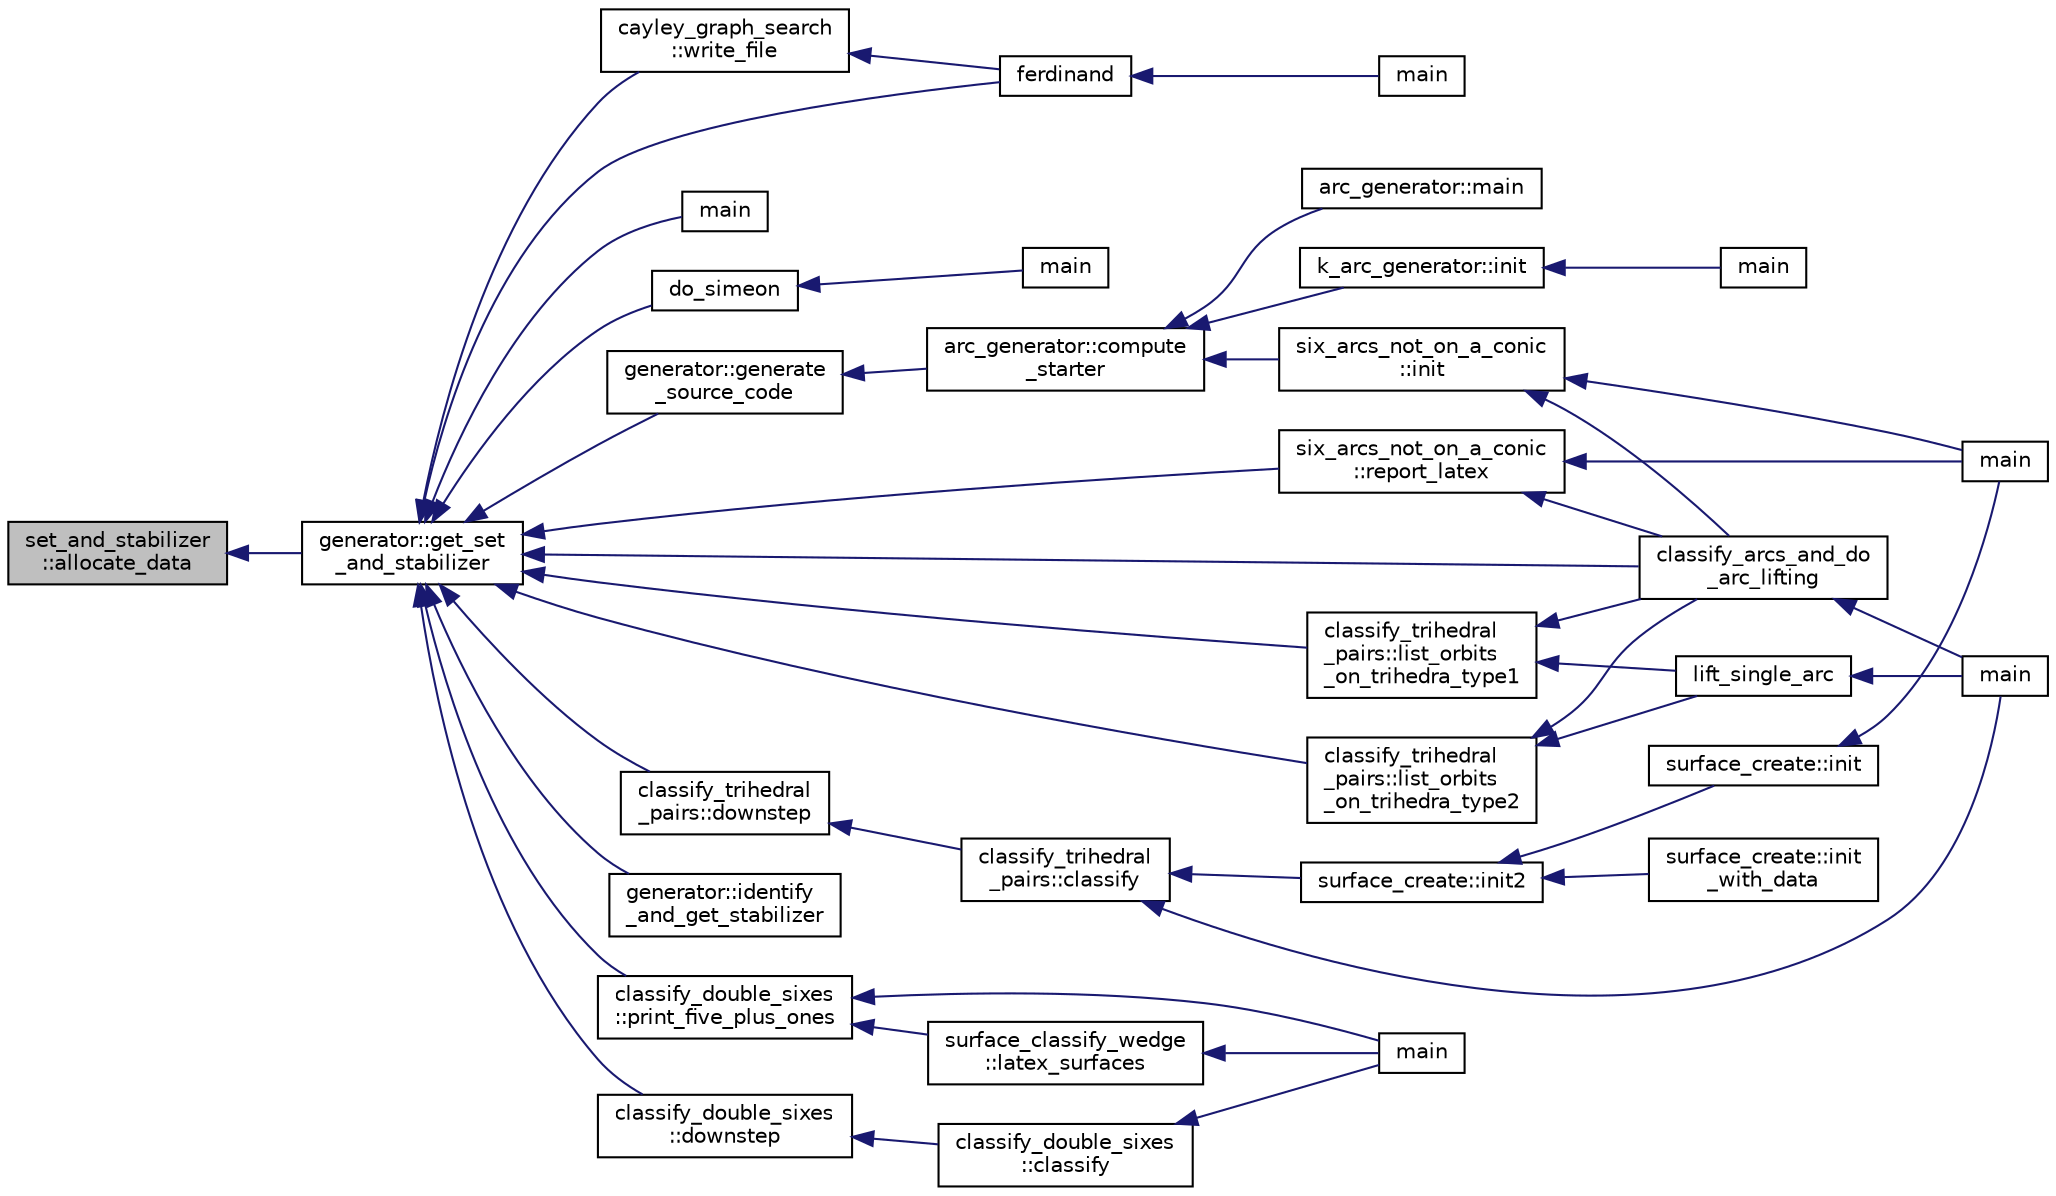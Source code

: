 digraph "set_and_stabilizer::allocate_data"
{
  edge [fontname="Helvetica",fontsize="10",labelfontname="Helvetica",labelfontsize="10"];
  node [fontname="Helvetica",fontsize="10",shape=record];
  rankdir="LR";
  Node9 [label="set_and_stabilizer\l::allocate_data",height=0.2,width=0.4,color="black", fillcolor="grey75", style="filled", fontcolor="black"];
  Node9 -> Node10 [dir="back",color="midnightblue",fontsize="10",style="solid",fontname="Helvetica"];
  Node10 [label="generator::get_set\l_and_stabilizer",height=0.2,width=0.4,color="black", fillcolor="white", style="filled",URL="$d7/d73/classgenerator.html#a23116270f27facfd48e4190a84e0ef20"];
  Node10 -> Node11 [dir="back",color="midnightblue",fontsize="10",style="solid",fontname="Helvetica"];
  Node11 [label="ferdinand",height=0.2,width=0.4,color="black", fillcolor="white", style="filled",URL="$da/df3/ferdinand_8_c.html#a322b57727d23cf5a0932f11c30ea18d9"];
  Node11 -> Node12 [dir="back",color="midnightblue",fontsize="10",style="solid",fontname="Helvetica"];
  Node12 [label="main",height=0.2,width=0.4,color="black", fillcolor="white", style="filled",URL="$da/df3/ferdinand_8_c.html#a3c04138a5bfe5d72780bb7e82a18e627"];
  Node10 -> Node13 [dir="back",color="midnightblue",fontsize="10",style="solid",fontname="Helvetica"];
  Node13 [label="cayley_graph_search\l::write_file",height=0.2,width=0.4,color="black", fillcolor="white", style="filled",URL="$de/dae/classcayley__graph__search.html#a428879782c317f9a4f9524ea5d16072b"];
  Node13 -> Node11 [dir="back",color="midnightblue",fontsize="10",style="solid",fontname="Helvetica"];
  Node10 -> Node14 [dir="back",color="midnightblue",fontsize="10",style="solid",fontname="Helvetica"];
  Node14 [label="main",height=0.2,width=0.4,color="black", fillcolor="white", style="filled",URL="$d9/d5f/example__fano__plane_8_c.html#ae66f6b31b5ad750f1fe042a706a4e3d4"];
  Node10 -> Node15 [dir="back",color="midnightblue",fontsize="10",style="solid",fontname="Helvetica"];
  Node15 [label="do_simeon",height=0.2,width=0.4,color="black", fillcolor="white", style="filled",URL="$d5/d13/simeon_8_c.html#a36cf3f9cb484fa44da7a7dfcbe9385d0"];
  Node15 -> Node16 [dir="back",color="midnightblue",fontsize="10",style="solid",fontname="Helvetica"];
  Node16 [label="main",height=0.2,width=0.4,color="black", fillcolor="white", style="filled",URL="$d5/d13/simeon_8_c.html#ae66f6b31b5ad750f1fe042a706a4e3d4"];
  Node10 -> Node17 [dir="back",color="midnightblue",fontsize="10",style="solid",fontname="Helvetica"];
  Node17 [label="classify_arcs_and_do\l_arc_lifting",height=0.2,width=0.4,color="black", fillcolor="white", style="filled",URL="$d6/dc3/arc__lifting__main_8_c.html#afdd7be16f16b8c71e9a72fe5f6a0b59c"];
  Node17 -> Node18 [dir="back",color="midnightblue",fontsize="10",style="solid",fontname="Helvetica"];
  Node18 [label="main",height=0.2,width=0.4,color="black", fillcolor="white", style="filled",URL="$d6/dc3/arc__lifting__main_8_c.html#a217dbf8b442f20279ea00b898af96f52"];
  Node10 -> Node19 [dir="back",color="midnightblue",fontsize="10",style="solid",fontname="Helvetica"];
  Node19 [label="generator::generate\l_source_code",height=0.2,width=0.4,color="black", fillcolor="white", style="filled",URL="$d7/d73/classgenerator.html#a927aa5ef3dbe7bfc7f3415bf005620ed"];
  Node19 -> Node20 [dir="back",color="midnightblue",fontsize="10",style="solid",fontname="Helvetica"];
  Node20 [label="arc_generator::compute\l_starter",height=0.2,width=0.4,color="black", fillcolor="white", style="filled",URL="$d4/d21/classarc__generator.html#aad1dcec3a1c302e743d574bd1ac857d9"];
  Node20 -> Node21 [dir="back",color="midnightblue",fontsize="10",style="solid",fontname="Helvetica"];
  Node21 [label="arc_generator::main",height=0.2,width=0.4,color="black", fillcolor="white", style="filled",URL="$d4/d21/classarc__generator.html#ad80140b51b165dad1fe6ab232be7829a"];
  Node20 -> Node22 [dir="back",color="midnightblue",fontsize="10",style="solid",fontname="Helvetica"];
  Node22 [label="k_arc_generator::init",height=0.2,width=0.4,color="black", fillcolor="white", style="filled",URL="$d6/dd8/classk__arc__generator.html#a6036d9f52ede9f8ca681505626b5361d"];
  Node22 -> Node23 [dir="back",color="midnightblue",fontsize="10",style="solid",fontname="Helvetica"];
  Node23 [label="main",height=0.2,width=0.4,color="black", fillcolor="white", style="filled",URL="$d6/d01/k__arc__generator__main_8_c.html#a217dbf8b442f20279ea00b898af96f52"];
  Node20 -> Node24 [dir="back",color="midnightblue",fontsize="10",style="solid",fontname="Helvetica"];
  Node24 [label="six_arcs_not_on_a_conic\l::init",height=0.2,width=0.4,color="black", fillcolor="white", style="filled",URL="$d8/de6/classsix__arcs__not__on__a__conic.html#a7a4d5cf8a098488729934cfa8a70944a"];
  Node24 -> Node17 [dir="back",color="midnightblue",fontsize="10",style="solid",fontname="Helvetica"];
  Node24 -> Node25 [dir="back",color="midnightblue",fontsize="10",style="solid",fontname="Helvetica"];
  Node25 [label="main",height=0.2,width=0.4,color="black", fillcolor="white", style="filled",URL="$d2/dfa/create__surface__main_8_c.html#a217dbf8b442f20279ea00b898af96f52"];
  Node10 -> Node26 [dir="back",color="midnightblue",fontsize="10",style="solid",fontname="Helvetica"];
  Node26 [label="generator::identify\l_and_get_stabilizer",height=0.2,width=0.4,color="black", fillcolor="white", style="filled",URL="$d7/d73/classgenerator.html#a7869a4ccc807a96d18fa5d535e74cf1e"];
  Node10 -> Node27 [dir="back",color="midnightblue",fontsize="10",style="solid",fontname="Helvetica"];
  Node27 [label="classify_double_sixes\l::downstep",height=0.2,width=0.4,color="black", fillcolor="white", style="filled",URL="$dd/d23/classclassify__double__sixes.html#aed4b1460612fe2fd5b4e4611e83b2806"];
  Node27 -> Node28 [dir="back",color="midnightblue",fontsize="10",style="solid",fontname="Helvetica"];
  Node28 [label="classify_double_sixes\l::classify",height=0.2,width=0.4,color="black", fillcolor="white", style="filled",URL="$dd/d23/classclassify__double__sixes.html#aa22b7c156d68376a603743c8b43a58ef"];
  Node28 -> Node29 [dir="back",color="midnightblue",fontsize="10",style="solid",fontname="Helvetica"];
  Node29 [label="main",height=0.2,width=0.4,color="black", fillcolor="white", style="filled",URL="$df/df8/surface__classify_8_c.html#a217dbf8b442f20279ea00b898af96f52"];
  Node10 -> Node30 [dir="back",color="midnightblue",fontsize="10",style="solid",fontname="Helvetica"];
  Node30 [label="classify_double_sixes\l::print_five_plus_ones",height=0.2,width=0.4,color="black", fillcolor="white", style="filled",URL="$dd/d23/classclassify__double__sixes.html#a4211b29d5115343c52fef8a64d46a7c7"];
  Node30 -> Node29 [dir="back",color="midnightblue",fontsize="10",style="solid",fontname="Helvetica"];
  Node30 -> Node31 [dir="back",color="midnightblue",fontsize="10",style="solid",fontname="Helvetica"];
  Node31 [label="surface_classify_wedge\l::latex_surfaces",height=0.2,width=0.4,color="black", fillcolor="white", style="filled",URL="$d7/d5c/classsurface__classify__wedge.html#a5698763ece48d6f0a605527ca62429c5"];
  Node31 -> Node29 [dir="back",color="midnightblue",fontsize="10",style="solid",fontname="Helvetica"];
  Node10 -> Node32 [dir="back",color="midnightblue",fontsize="10",style="solid",fontname="Helvetica"];
  Node32 [label="classify_trihedral\l_pairs::list_orbits\l_on_trihedra_type1",height=0.2,width=0.4,color="black", fillcolor="white", style="filled",URL="$d1/d21/classclassify__trihedral__pairs.html#a5289f00a07639129c5264ba88508ca13"];
  Node32 -> Node33 [dir="back",color="midnightblue",fontsize="10",style="solid",fontname="Helvetica"];
  Node33 [label="lift_single_arc",height=0.2,width=0.4,color="black", fillcolor="white", style="filled",URL="$d6/dc3/arc__lifting__main_8_c.html#a0bdc148f70112959722a40cf9758d54b"];
  Node33 -> Node18 [dir="back",color="midnightblue",fontsize="10",style="solid",fontname="Helvetica"];
  Node32 -> Node17 [dir="back",color="midnightblue",fontsize="10",style="solid",fontname="Helvetica"];
  Node10 -> Node34 [dir="back",color="midnightblue",fontsize="10",style="solid",fontname="Helvetica"];
  Node34 [label="classify_trihedral\l_pairs::list_orbits\l_on_trihedra_type2",height=0.2,width=0.4,color="black", fillcolor="white", style="filled",URL="$d1/d21/classclassify__trihedral__pairs.html#a98826e788eb4eedfc615144211032633"];
  Node34 -> Node33 [dir="back",color="midnightblue",fontsize="10",style="solid",fontname="Helvetica"];
  Node34 -> Node17 [dir="back",color="midnightblue",fontsize="10",style="solid",fontname="Helvetica"];
  Node10 -> Node35 [dir="back",color="midnightblue",fontsize="10",style="solid",fontname="Helvetica"];
  Node35 [label="classify_trihedral\l_pairs::downstep",height=0.2,width=0.4,color="black", fillcolor="white", style="filled",URL="$d1/d21/classclassify__trihedral__pairs.html#a3fe3880b4f1451c976300cba97be0bbf"];
  Node35 -> Node36 [dir="back",color="midnightblue",fontsize="10",style="solid",fontname="Helvetica"];
  Node36 [label="classify_trihedral\l_pairs::classify",height=0.2,width=0.4,color="black", fillcolor="white", style="filled",URL="$d1/d21/classclassify__trihedral__pairs.html#a134e4c3042163c24bf57050f26e364e1"];
  Node36 -> Node18 [dir="back",color="midnightblue",fontsize="10",style="solid",fontname="Helvetica"];
  Node36 -> Node37 [dir="back",color="midnightblue",fontsize="10",style="solid",fontname="Helvetica"];
  Node37 [label="surface_create::init2",height=0.2,width=0.4,color="black", fillcolor="white", style="filled",URL="$de/da4/classsurface__create.html#a0d600640f7dd62d5a6c36443effdab59"];
  Node37 -> Node38 [dir="back",color="midnightblue",fontsize="10",style="solid",fontname="Helvetica"];
  Node38 [label="surface_create::init\l_with_data",height=0.2,width=0.4,color="black", fillcolor="white", style="filled",URL="$de/da4/classsurface__create.html#a9226f687139676532adb1aa971fbade2"];
  Node37 -> Node39 [dir="back",color="midnightblue",fontsize="10",style="solid",fontname="Helvetica"];
  Node39 [label="surface_create::init",height=0.2,width=0.4,color="black", fillcolor="white", style="filled",URL="$de/da4/classsurface__create.html#ab0db5c12825f778e3caf8aa4da02eb06"];
  Node39 -> Node25 [dir="back",color="midnightblue",fontsize="10",style="solid",fontname="Helvetica"];
  Node10 -> Node40 [dir="back",color="midnightblue",fontsize="10",style="solid",fontname="Helvetica"];
  Node40 [label="six_arcs_not_on_a_conic\l::report_latex",height=0.2,width=0.4,color="black", fillcolor="white", style="filled",URL="$d8/de6/classsix__arcs__not__on__a__conic.html#a7382d61449608121f5ef1d4d1c69756c"];
  Node40 -> Node17 [dir="back",color="midnightblue",fontsize="10",style="solid",fontname="Helvetica"];
  Node40 -> Node25 [dir="back",color="midnightblue",fontsize="10",style="solid",fontname="Helvetica"];
}
